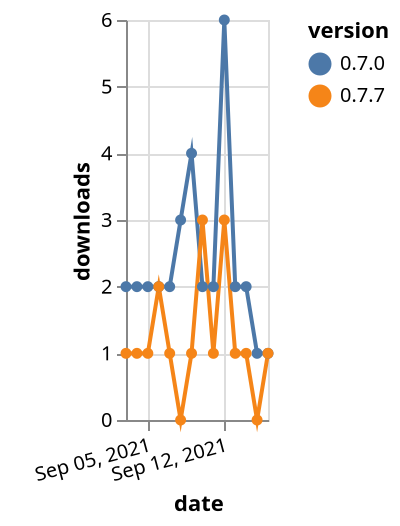 {"$schema": "https://vega.github.io/schema/vega-lite/v5.json", "description": "A simple bar chart with embedded data.", "data": {"values": [{"date": "2021-09-03", "total": 2898, "delta": 2, "version": "0.7.0"}, {"date": "2021-09-04", "total": 2900, "delta": 2, "version": "0.7.0"}, {"date": "2021-09-05", "total": 2902, "delta": 2, "version": "0.7.0"}, {"date": "2021-09-06", "total": 2904, "delta": 2, "version": "0.7.0"}, {"date": "2021-09-07", "total": 2906, "delta": 2, "version": "0.7.0"}, {"date": "2021-09-08", "total": 2909, "delta": 3, "version": "0.7.0"}, {"date": "2021-09-09", "total": 2913, "delta": 4, "version": "0.7.0"}, {"date": "2021-09-10", "total": 2915, "delta": 2, "version": "0.7.0"}, {"date": "2021-09-11", "total": 2917, "delta": 2, "version": "0.7.0"}, {"date": "2021-09-12", "total": 2923, "delta": 6, "version": "0.7.0"}, {"date": "2021-09-13", "total": 2925, "delta": 2, "version": "0.7.0"}, {"date": "2021-09-14", "total": 2927, "delta": 2, "version": "0.7.0"}, {"date": "2021-09-15", "total": 2928, "delta": 1, "version": "0.7.0"}, {"date": "2021-09-16", "total": 2929, "delta": 1, "version": "0.7.0"}, {"date": "2021-09-03", "total": 332, "delta": 1, "version": "0.7.7"}, {"date": "2021-09-04", "total": 333, "delta": 1, "version": "0.7.7"}, {"date": "2021-09-05", "total": 334, "delta": 1, "version": "0.7.7"}, {"date": "2021-09-06", "total": 336, "delta": 2, "version": "0.7.7"}, {"date": "2021-09-07", "total": 337, "delta": 1, "version": "0.7.7"}, {"date": "2021-09-08", "total": 337, "delta": 0, "version": "0.7.7"}, {"date": "2021-09-09", "total": 338, "delta": 1, "version": "0.7.7"}, {"date": "2021-09-10", "total": 341, "delta": 3, "version": "0.7.7"}, {"date": "2021-09-11", "total": 342, "delta": 1, "version": "0.7.7"}, {"date": "2021-09-12", "total": 345, "delta": 3, "version": "0.7.7"}, {"date": "2021-09-13", "total": 346, "delta": 1, "version": "0.7.7"}, {"date": "2021-09-14", "total": 347, "delta": 1, "version": "0.7.7"}, {"date": "2021-09-15", "total": 347, "delta": 0, "version": "0.7.7"}, {"date": "2021-09-16", "total": 348, "delta": 1, "version": "0.7.7"}]}, "width": "container", "mark": {"type": "line", "point": {"filled": true}}, "encoding": {"x": {"field": "date", "type": "temporal", "timeUnit": "yearmonthdate", "title": "date", "axis": {"labelAngle": -15}}, "y": {"field": "delta", "type": "quantitative", "title": "downloads"}, "color": {"field": "version", "type": "nominal"}, "tooltip": {"field": "delta"}}}